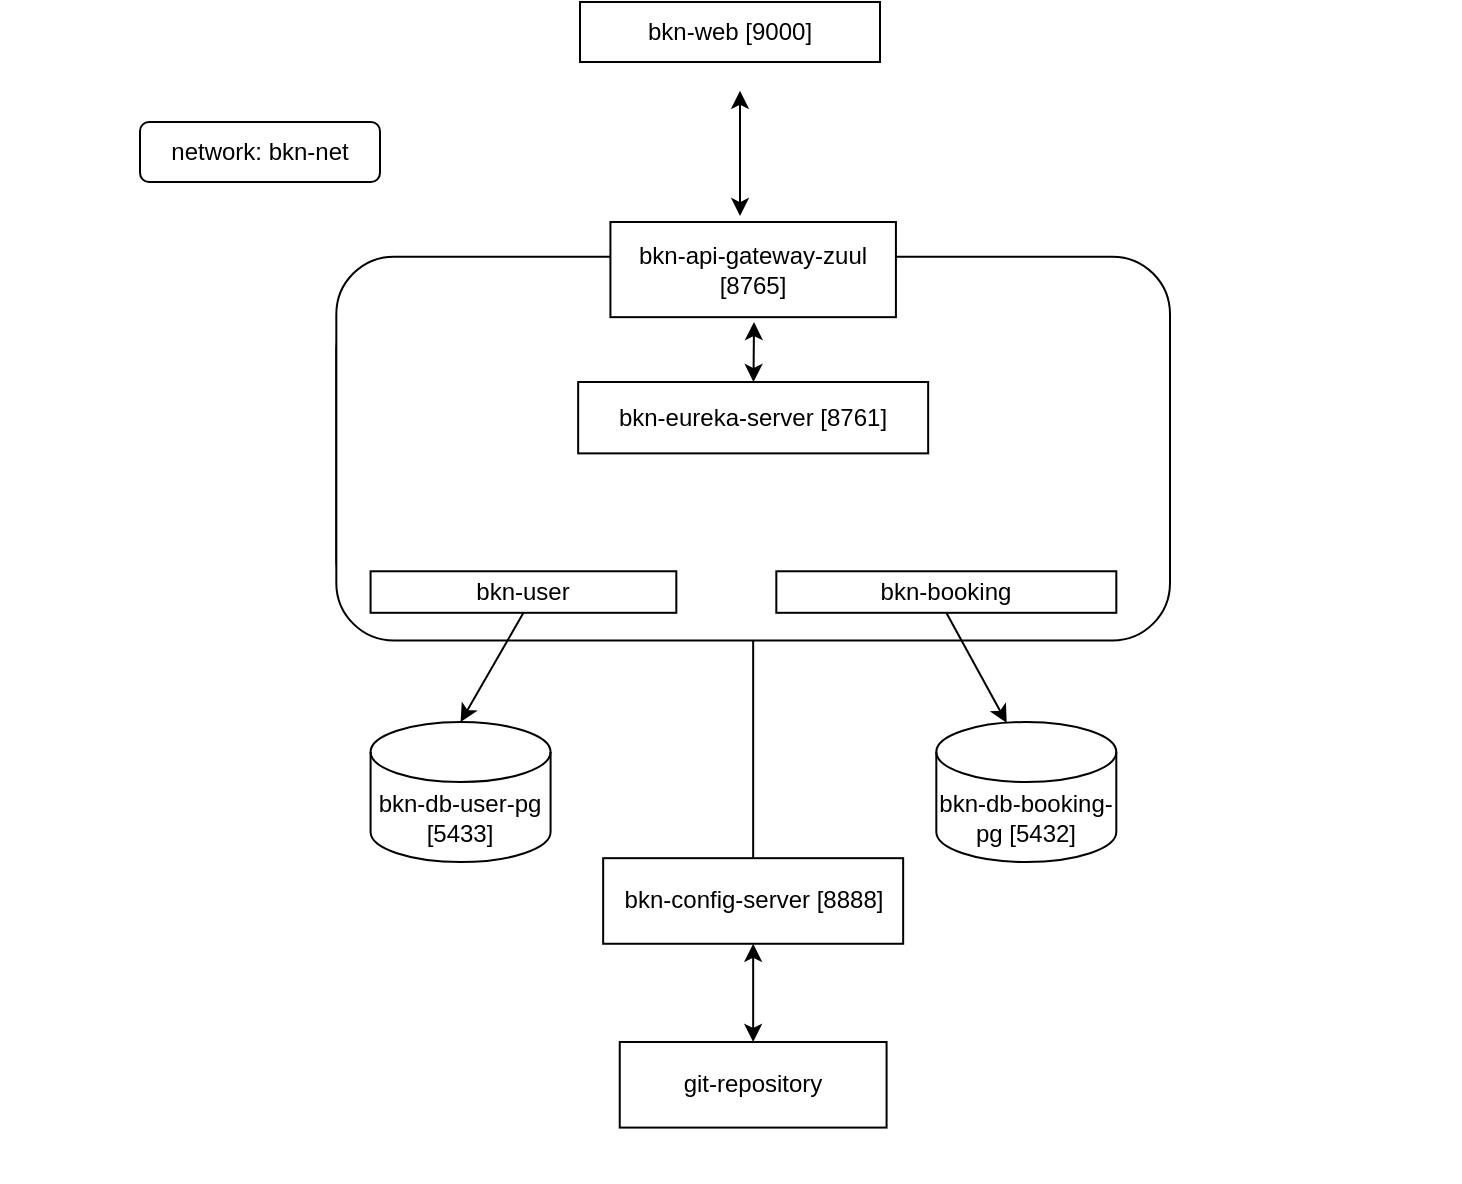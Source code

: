 <mxfile version="21.1.5" type="device">
  <diagram name="Page-1" id="5f0bae14-7c28-e335-631c-24af17079c00">
    <mxGraphModel dx="880" dy="444" grid="1" gridSize="10" guides="1" tooltips="1" connect="1" arrows="1" fold="1" page="1" pageScale="1" pageWidth="1100" pageHeight="850" background="#ffffff" math="0" shadow="0">
      <root>
        <mxCell id="0" />
        <mxCell id="1" parent="0" />
        <mxCell id="Kx1ofww-JZRXx2dhc7a3-22" value="" style="group" parent="1" vertex="1" connectable="0">
          <mxGeometry x="110" y="160" width="730" height="460" as="geometry" />
        </mxCell>
        <mxCell id="Kx1ofww-JZRXx2dhc7a3-11" value="" style="group" parent="Kx1ofww-JZRXx2dhc7a3-22" vertex="1" connectable="0">
          <mxGeometry x="145" y="-53.488" width="440" height="351.578" as="geometry" />
        </mxCell>
        <mxCell id="Kx1ofww-JZRXx2dhc7a3-4" value="" style="group" parent="Kx1ofww-JZRXx2dhc7a3-11" vertex="1" connectable="0">
          <mxGeometry x="23.16" y="62.742" width="416.84" height="268.886" as="geometry" />
        </mxCell>
        <mxCell id="Kx1ofww-JZRXx2dhc7a3-2" value="" style="rounded=1;whiteSpace=wrap;html=1;" parent="Kx1ofww-JZRXx2dhc7a3-4" vertex="1">
          <mxGeometry y="12.454" width="416.84" height="149.447" as="geometry" />
        </mxCell>
        <mxCell id="Kx1ofww-JZRXx2dhc7a3-13" value="" style="group" parent="Kx1ofww-JZRXx2dhc7a3-4" vertex="1" connectable="0">
          <mxGeometry width="416.84" height="268.886" as="geometry" />
        </mxCell>
        <mxCell id="Kx1ofww-JZRXx2dhc7a3-14" value="" style="group" parent="Kx1ofww-JZRXx2dhc7a3-13" vertex="1" connectable="0">
          <mxGeometry width="416.84" height="180" as="geometry" />
        </mxCell>
        <mxCell id="Kx1ofww-JZRXx2dhc7a3-15" value="" style="rounded=1;whiteSpace=wrap;html=1;" parent="Kx1ofww-JZRXx2dhc7a3-14" vertex="1">
          <mxGeometry y="-11.894" width="416.84" height="191.892" as="geometry" />
        </mxCell>
        <mxCell id="Kx1ofww-JZRXx2dhc7a3-31" value="bkn-user" style="rounded=0;whiteSpace=wrap;html=1;" parent="Kx1ofww-JZRXx2dhc7a3-14" vertex="1">
          <mxGeometry x="17.13" y="145.38" width="152.87" height="20.77" as="geometry" />
        </mxCell>
        <mxCell id="Kx1ofww-JZRXx2dhc7a3-39" value="bkn-booking" style="rounded=0;whiteSpace=wrap;html=1;" parent="Kx1ofww-JZRXx2dhc7a3-14" vertex="1">
          <mxGeometry x="220" y="145.38" width="170" height="20.77" as="geometry" />
        </mxCell>
        <mxCell id="Kx1ofww-JZRXx2dhc7a3-5" value="bkn-eureka-server [8761]" style="rounded=0;whiteSpace=wrap;html=1;" parent="Kx1ofww-JZRXx2dhc7a3-14" vertex="1">
          <mxGeometry x="120.92" y="50.749" width="175" height="35.681" as="geometry" />
        </mxCell>
        <mxCell id="Kx1ofww-JZRXx2dhc7a3-41" value="bkn-db-booking-pg [5432]" style="shape=cylinder3;whiteSpace=wrap;html=1;boundedLbl=1;backgroundOutline=1;size=15;" parent="Kx1ofww-JZRXx2dhc7a3-13" vertex="1">
          <mxGeometry x="299.998" y="220.749" width="90.0" height="70.022" as="geometry" />
        </mxCell>
        <mxCell id="Kx1ofww-JZRXx2dhc7a3-43" value="" style="endArrow=classic;html=1;entryX=0.391;entryY=0.007;entryDx=0;entryDy=0;entryPerimeter=0;exitX=0.5;exitY=1;exitDx=0;exitDy=0;" parent="Kx1ofww-JZRXx2dhc7a3-13" source="Kx1ofww-JZRXx2dhc7a3-39" target="Kx1ofww-JZRXx2dhc7a3-41" edge="1">
          <mxGeometry width="50" height="50" relative="1" as="geometry">
            <mxPoint x="234.116" y="140.106" as="sourcePoint" />
            <mxPoint x="205.565" y="189.922" as="targetPoint" />
            <Array as="points" />
          </mxGeometry>
        </mxCell>
        <mxCell id="Kx1ofww-JZRXx2dhc7a3-32" value="bkn-db-user-pg [5433]" style="shape=cylinder3;whiteSpace=wrap;html=1;boundedLbl=1;backgroundOutline=1;size=15;" parent="Kx1ofww-JZRXx2dhc7a3-13" vertex="1">
          <mxGeometry x="17.13" y="220.749" width="90.0" height="70.022" as="geometry" />
        </mxCell>
        <mxCell id="Kx1ofww-JZRXx2dhc7a3-36" value="" style="endArrow=classic;html=1;entryX=0.5;entryY=0;entryDx=0;entryDy=0;entryPerimeter=0;exitX=0.5;exitY=1;exitDx=0;exitDy=0;" parent="Kx1ofww-JZRXx2dhc7a3-13" source="Kx1ofww-JZRXx2dhc7a3-31" target="Kx1ofww-JZRXx2dhc7a3-32" edge="1">
          <mxGeometry width="50" height="50" relative="1" as="geometry">
            <mxPoint x="165.594" y="161.9" as="sourcePoint" />
            <mxPoint x="194.145" y="130.766" as="targetPoint" />
          </mxGeometry>
        </mxCell>
        <mxCell id="2DSR_ZhehVJ-FzgJWjfp-3" value="" style="endArrow=classic;startArrow=classic;html=1;rounded=0;exitX=0.454;exitY=-0.063;exitDx=0;exitDy=0;exitPerimeter=0;" parent="Kx1ofww-JZRXx2dhc7a3-11" edge="1" source="Kx1ofww-JZRXx2dhc7a3-16">
          <mxGeometry width="50" height="50" relative="1" as="geometry">
            <mxPoint x="225" y="53.488" as="sourcePoint" />
            <mxPoint x="225" y="-32.093" as="targetPoint" />
          </mxGeometry>
        </mxCell>
        <mxCell id="Kx1ofww-JZRXx2dhc7a3-16" value="bkn-api-gateway-zuul [8765]" style="rounded=0;whiteSpace=wrap;html=1;" parent="Kx1ofww-JZRXx2dhc7a3-11" vertex="1">
          <mxGeometry x="160.21" y="33.492" width="142.75" height="47.574" as="geometry" />
        </mxCell>
        <mxCell id="Kx1ofww-JZRXx2dhc7a3-9" value="git-repository" style="rounded=0;whiteSpace=wrap;html=1;" parent="Kx1ofww-JZRXx2dhc7a3-22" vertex="1">
          <mxGeometry x="309.87" y="389.998" width="133.42" height="42.791" as="geometry" />
        </mxCell>
        <mxCell id="Kx1ofww-JZRXx2dhc7a3-12" value="" style="endArrow=classic;startArrow=classic;html=1;entryX=0.5;entryY=1;entryDx=0;entryDy=0;exitX=0.5;exitY=0;exitDx=0;exitDy=0;" parent="Kx1ofww-JZRXx2dhc7a3-22" source="Kx1ofww-JZRXx2dhc7a3-9" target="Kx1ofww-JZRXx2dhc7a3-8" edge="1">
          <mxGeometry width="50" height="50" relative="1" as="geometry">
            <mxPoint x="355" y="502.791" as="sourcePoint" />
            <mxPoint x="230" y="406.512" as="targetPoint" />
          </mxGeometry>
        </mxCell>
        <mxCell id="Kx1ofww-JZRXx2dhc7a3-8" value="bkn-config-server [8888]" style="rounded=0;whiteSpace=wrap;html=1;" parent="Kx1ofww-JZRXx2dhc7a3-22" vertex="1">
          <mxGeometry x="301.58" y="298.089" width="150" height="42.791" as="geometry" />
        </mxCell>
        <mxCell id="Kx1ofww-JZRXx2dhc7a3-49" value="" style="endArrow=none;html=1;entryX=0.5;entryY=1;entryDx=0;entryDy=0;" parent="Kx1ofww-JZRXx2dhc7a3-22" source="Kx1ofww-JZRXx2dhc7a3-8" target="Kx1ofww-JZRXx2dhc7a3-15" edge="1">
          <mxGeometry width="50" height="50" relative="1" as="geometry">
            <mxPoint x="280" y="353.023" as="sourcePoint" />
            <mxPoint x="330" y="299.535" as="targetPoint" />
          </mxGeometry>
        </mxCell>
        <mxCell id="Kx1ofww-JZRXx2dhc7a3-50" value="network: bkn-net" style="rounded=1;whiteSpace=wrap;html=1;" parent="1" vertex="1">
          <mxGeometry x="180" y="90" width="120" height="30" as="geometry" />
        </mxCell>
        <mxCell id="2DSR_ZhehVJ-FzgJWjfp-1" value="bkn-web [9000]" style="rounded=0;whiteSpace=wrap;html=1;" parent="1" vertex="1">
          <mxGeometry x="400" y="30" width="150" height="30" as="geometry" />
        </mxCell>
        <mxCell id="ImdyKhBKtiCmApYb2vFH-3" value="" style="endArrow=classic;startArrow=classic;html=1;rounded=0;" edge="1" parent="1" source="Kx1ofww-JZRXx2dhc7a3-5">
          <mxGeometry width="50" height="50" relative="1" as="geometry">
            <mxPoint x="430" y="160" as="sourcePoint" />
            <mxPoint x="487" y="190" as="targetPoint" />
          </mxGeometry>
        </mxCell>
      </root>
    </mxGraphModel>
  </diagram>
</mxfile>
